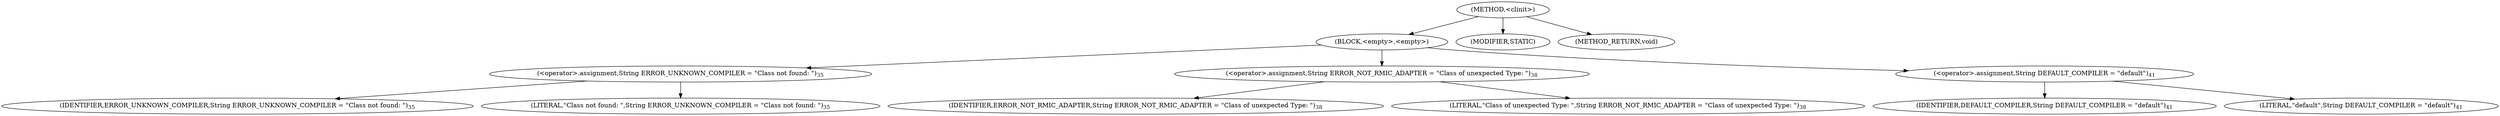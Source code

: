 digraph "&lt;clinit&gt;" {  
"171" [label = <(METHOD,&lt;clinit&gt;)> ]
"172" [label = <(BLOCK,&lt;empty&gt;,&lt;empty&gt;)> ]
"173" [label = <(&lt;operator&gt;.assignment,String ERROR_UNKNOWN_COMPILER = &quot;Class not found: &quot;)<SUB>35</SUB>> ]
"174" [label = <(IDENTIFIER,ERROR_UNKNOWN_COMPILER,String ERROR_UNKNOWN_COMPILER = &quot;Class not found: &quot;)<SUB>35</SUB>> ]
"175" [label = <(LITERAL,&quot;Class not found: &quot;,String ERROR_UNKNOWN_COMPILER = &quot;Class not found: &quot;)<SUB>35</SUB>> ]
"176" [label = <(&lt;operator&gt;.assignment,String ERROR_NOT_RMIC_ADAPTER = &quot;Class of unexpected Type: &quot;)<SUB>38</SUB>> ]
"177" [label = <(IDENTIFIER,ERROR_NOT_RMIC_ADAPTER,String ERROR_NOT_RMIC_ADAPTER = &quot;Class of unexpected Type: &quot;)<SUB>38</SUB>> ]
"178" [label = <(LITERAL,&quot;Class of unexpected Type: &quot;,String ERROR_NOT_RMIC_ADAPTER = &quot;Class of unexpected Type: &quot;)<SUB>38</SUB>> ]
"179" [label = <(&lt;operator&gt;.assignment,String DEFAULT_COMPILER = &quot;default&quot;)<SUB>41</SUB>> ]
"180" [label = <(IDENTIFIER,DEFAULT_COMPILER,String DEFAULT_COMPILER = &quot;default&quot;)<SUB>41</SUB>> ]
"181" [label = <(LITERAL,&quot;default&quot;,String DEFAULT_COMPILER = &quot;default&quot;)<SUB>41</SUB>> ]
"182" [label = <(MODIFIER,STATIC)> ]
"183" [label = <(METHOD_RETURN,void)> ]
  "171" -> "172" 
  "171" -> "182" 
  "171" -> "183" 
  "172" -> "173" 
  "172" -> "176" 
  "172" -> "179" 
  "173" -> "174" 
  "173" -> "175" 
  "176" -> "177" 
  "176" -> "178" 
  "179" -> "180" 
  "179" -> "181" 
}
